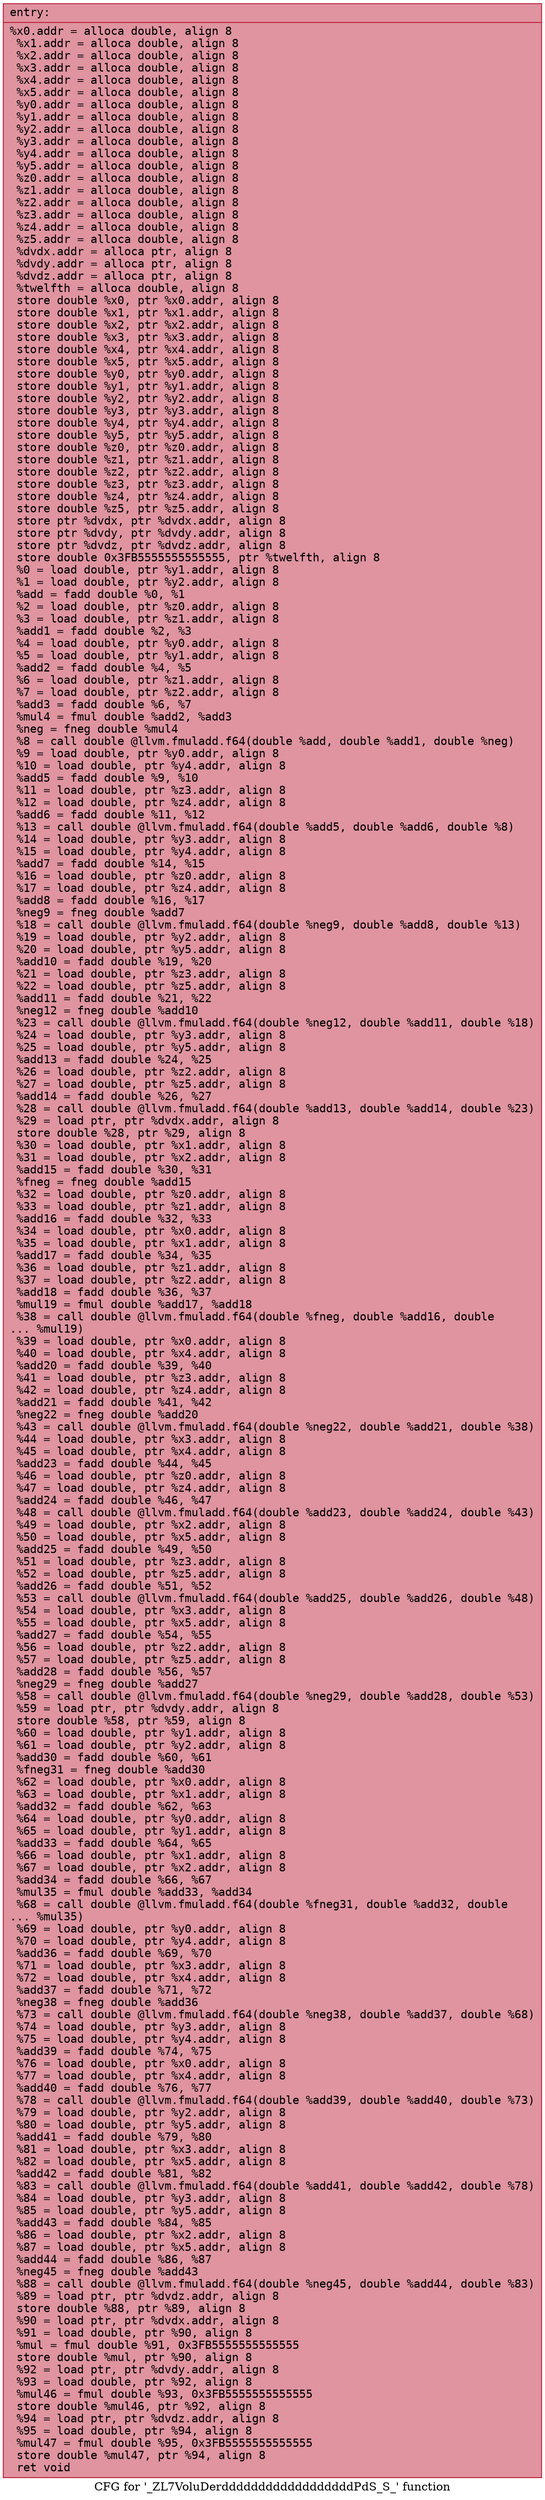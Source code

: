 digraph "CFG for '_ZL7VoluDerddddddddddddddddddPdS_S_' function" {
	label="CFG for '_ZL7VoluDerddddddddddddddddddPdS_S_' function";

	Node0x561418bfb3e0 [shape=record,color="#b70d28ff", style=filled, fillcolor="#b70d2870" fontname="Courier",label="{entry:\l|  %x0.addr = alloca double, align 8\l  %x1.addr = alloca double, align 8\l  %x2.addr = alloca double, align 8\l  %x3.addr = alloca double, align 8\l  %x4.addr = alloca double, align 8\l  %x5.addr = alloca double, align 8\l  %y0.addr = alloca double, align 8\l  %y1.addr = alloca double, align 8\l  %y2.addr = alloca double, align 8\l  %y3.addr = alloca double, align 8\l  %y4.addr = alloca double, align 8\l  %y5.addr = alloca double, align 8\l  %z0.addr = alloca double, align 8\l  %z1.addr = alloca double, align 8\l  %z2.addr = alloca double, align 8\l  %z3.addr = alloca double, align 8\l  %z4.addr = alloca double, align 8\l  %z5.addr = alloca double, align 8\l  %dvdx.addr = alloca ptr, align 8\l  %dvdy.addr = alloca ptr, align 8\l  %dvdz.addr = alloca ptr, align 8\l  %twelfth = alloca double, align 8\l  store double %x0, ptr %x0.addr, align 8\l  store double %x1, ptr %x1.addr, align 8\l  store double %x2, ptr %x2.addr, align 8\l  store double %x3, ptr %x3.addr, align 8\l  store double %x4, ptr %x4.addr, align 8\l  store double %x5, ptr %x5.addr, align 8\l  store double %y0, ptr %y0.addr, align 8\l  store double %y1, ptr %y1.addr, align 8\l  store double %y2, ptr %y2.addr, align 8\l  store double %y3, ptr %y3.addr, align 8\l  store double %y4, ptr %y4.addr, align 8\l  store double %y5, ptr %y5.addr, align 8\l  store double %z0, ptr %z0.addr, align 8\l  store double %z1, ptr %z1.addr, align 8\l  store double %z2, ptr %z2.addr, align 8\l  store double %z3, ptr %z3.addr, align 8\l  store double %z4, ptr %z4.addr, align 8\l  store double %z5, ptr %z5.addr, align 8\l  store ptr %dvdx, ptr %dvdx.addr, align 8\l  store ptr %dvdy, ptr %dvdy.addr, align 8\l  store ptr %dvdz, ptr %dvdz.addr, align 8\l  store double 0x3FB5555555555555, ptr %twelfth, align 8\l  %0 = load double, ptr %y1.addr, align 8\l  %1 = load double, ptr %y2.addr, align 8\l  %add = fadd double %0, %1\l  %2 = load double, ptr %z0.addr, align 8\l  %3 = load double, ptr %z1.addr, align 8\l  %add1 = fadd double %2, %3\l  %4 = load double, ptr %y0.addr, align 8\l  %5 = load double, ptr %y1.addr, align 8\l  %add2 = fadd double %4, %5\l  %6 = load double, ptr %z1.addr, align 8\l  %7 = load double, ptr %z2.addr, align 8\l  %add3 = fadd double %6, %7\l  %mul4 = fmul double %add2, %add3\l  %neg = fneg double %mul4\l  %8 = call double @llvm.fmuladd.f64(double %add, double %add1, double %neg)\l  %9 = load double, ptr %y0.addr, align 8\l  %10 = load double, ptr %y4.addr, align 8\l  %add5 = fadd double %9, %10\l  %11 = load double, ptr %z3.addr, align 8\l  %12 = load double, ptr %z4.addr, align 8\l  %add6 = fadd double %11, %12\l  %13 = call double @llvm.fmuladd.f64(double %add5, double %add6, double %8)\l  %14 = load double, ptr %y3.addr, align 8\l  %15 = load double, ptr %y4.addr, align 8\l  %add7 = fadd double %14, %15\l  %16 = load double, ptr %z0.addr, align 8\l  %17 = load double, ptr %z4.addr, align 8\l  %add8 = fadd double %16, %17\l  %neg9 = fneg double %add7\l  %18 = call double @llvm.fmuladd.f64(double %neg9, double %add8, double %13)\l  %19 = load double, ptr %y2.addr, align 8\l  %20 = load double, ptr %y5.addr, align 8\l  %add10 = fadd double %19, %20\l  %21 = load double, ptr %z3.addr, align 8\l  %22 = load double, ptr %z5.addr, align 8\l  %add11 = fadd double %21, %22\l  %neg12 = fneg double %add10\l  %23 = call double @llvm.fmuladd.f64(double %neg12, double %add11, double %18)\l  %24 = load double, ptr %y3.addr, align 8\l  %25 = load double, ptr %y5.addr, align 8\l  %add13 = fadd double %24, %25\l  %26 = load double, ptr %z2.addr, align 8\l  %27 = load double, ptr %z5.addr, align 8\l  %add14 = fadd double %26, %27\l  %28 = call double @llvm.fmuladd.f64(double %add13, double %add14, double %23)\l  %29 = load ptr, ptr %dvdx.addr, align 8\l  store double %28, ptr %29, align 8\l  %30 = load double, ptr %x1.addr, align 8\l  %31 = load double, ptr %x2.addr, align 8\l  %add15 = fadd double %30, %31\l  %fneg = fneg double %add15\l  %32 = load double, ptr %z0.addr, align 8\l  %33 = load double, ptr %z1.addr, align 8\l  %add16 = fadd double %32, %33\l  %34 = load double, ptr %x0.addr, align 8\l  %35 = load double, ptr %x1.addr, align 8\l  %add17 = fadd double %34, %35\l  %36 = load double, ptr %z1.addr, align 8\l  %37 = load double, ptr %z2.addr, align 8\l  %add18 = fadd double %36, %37\l  %mul19 = fmul double %add17, %add18\l  %38 = call double @llvm.fmuladd.f64(double %fneg, double %add16, double\l... %mul19)\l  %39 = load double, ptr %x0.addr, align 8\l  %40 = load double, ptr %x4.addr, align 8\l  %add20 = fadd double %39, %40\l  %41 = load double, ptr %z3.addr, align 8\l  %42 = load double, ptr %z4.addr, align 8\l  %add21 = fadd double %41, %42\l  %neg22 = fneg double %add20\l  %43 = call double @llvm.fmuladd.f64(double %neg22, double %add21, double %38)\l  %44 = load double, ptr %x3.addr, align 8\l  %45 = load double, ptr %x4.addr, align 8\l  %add23 = fadd double %44, %45\l  %46 = load double, ptr %z0.addr, align 8\l  %47 = load double, ptr %z4.addr, align 8\l  %add24 = fadd double %46, %47\l  %48 = call double @llvm.fmuladd.f64(double %add23, double %add24, double %43)\l  %49 = load double, ptr %x2.addr, align 8\l  %50 = load double, ptr %x5.addr, align 8\l  %add25 = fadd double %49, %50\l  %51 = load double, ptr %z3.addr, align 8\l  %52 = load double, ptr %z5.addr, align 8\l  %add26 = fadd double %51, %52\l  %53 = call double @llvm.fmuladd.f64(double %add25, double %add26, double %48)\l  %54 = load double, ptr %x3.addr, align 8\l  %55 = load double, ptr %x5.addr, align 8\l  %add27 = fadd double %54, %55\l  %56 = load double, ptr %z2.addr, align 8\l  %57 = load double, ptr %z5.addr, align 8\l  %add28 = fadd double %56, %57\l  %neg29 = fneg double %add27\l  %58 = call double @llvm.fmuladd.f64(double %neg29, double %add28, double %53)\l  %59 = load ptr, ptr %dvdy.addr, align 8\l  store double %58, ptr %59, align 8\l  %60 = load double, ptr %y1.addr, align 8\l  %61 = load double, ptr %y2.addr, align 8\l  %add30 = fadd double %60, %61\l  %fneg31 = fneg double %add30\l  %62 = load double, ptr %x0.addr, align 8\l  %63 = load double, ptr %x1.addr, align 8\l  %add32 = fadd double %62, %63\l  %64 = load double, ptr %y0.addr, align 8\l  %65 = load double, ptr %y1.addr, align 8\l  %add33 = fadd double %64, %65\l  %66 = load double, ptr %x1.addr, align 8\l  %67 = load double, ptr %x2.addr, align 8\l  %add34 = fadd double %66, %67\l  %mul35 = fmul double %add33, %add34\l  %68 = call double @llvm.fmuladd.f64(double %fneg31, double %add32, double\l... %mul35)\l  %69 = load double, ptr %y0.addr, align 8\l  %70 = load double, ptr %y4.addr, align 8\l  %add36 = fadd double %69, %70\l  %71 = load double, ptr %x3.addr, align 8\l  %72 = load double, ptr %x4.addr, align 8\l  %add37 = fadd double %71, %72\l  %neg38 = fneg double %add36\l  %73 = call double @llvm.fmuladd.f64(double %neg38, double %add37, double %68)\l  %74 = load double, ptr %y3.addr, align 8\l  %75 = load double, ptr %y4.addr, align 8\l  %add39 = fadd double %74, %75\l  %76 = load double, ptr %x0.addr, align 8\l  %77 = load double, ptr %x4.addr, align 8\l  %add40 = fadd double %76, %77\l  %78 = call double @llvm.fmuladd.f64(double %add39, double %add40, double %73)\l  %79 = load double, ptr %y2.addr, align 8\l  %80 = load double, ptr %y5.addr, align 8\l  %add41 = fadd double %79, %80\l  %81 = load double, ptr %x3.addr, align 8\l  %82 = load double, ptr %x5.addr, align 8\l  %add42 = fadd double %81, %82\l  %83 = call double @llvm.fmuladd.f64(double %add41, double %add42, double %78)\l  %84 = load double, ptr %y3.addr, align 8\l  %85 = load double, ptr %y5.addr, align 8\l  %add43 = fadd double %84, %85\l  %86 = load double, ptr %x2.addr, align 8\l  %87 = load double, ptr %x5.addr, align 8\l  %add44 = fadd double %86, %87\l  %neg45 = fneg double %add43\l  %88 = call double @llvm.fmuladd.f64(double %neg45, double %add44, double %83)\l  %89 = load ptr, ptr %dvdz.addr, align 8\l  store double %88, ptr %89, align 8\l  %90 = load ptr, ptr %dvdx.addr, align 8\l  %91 = load double, ptr %90, align 8\l  %mul = fmul double %91, 0x3FB5555555555555\l  store double %mul, ptr %90, align 8\l  %92 = load ptr, ptr %dvdy.addr, align 8\l  %93 = load double, ptr %92, align 8\l  %mul46 = fmul double %93, 0x3FB5555555555555\l  store double %mul46, ptr %92, align 8\l  %94 = load ptr, ptr %dvdz.addr, align 8\l  %95 = load double, ptr %94, align 8\l  %mul47 = fmul double %95, 0x3FB5555555555555\l  store double %mul47, ptr %94, align 8\l  ret void\l}"];
}

